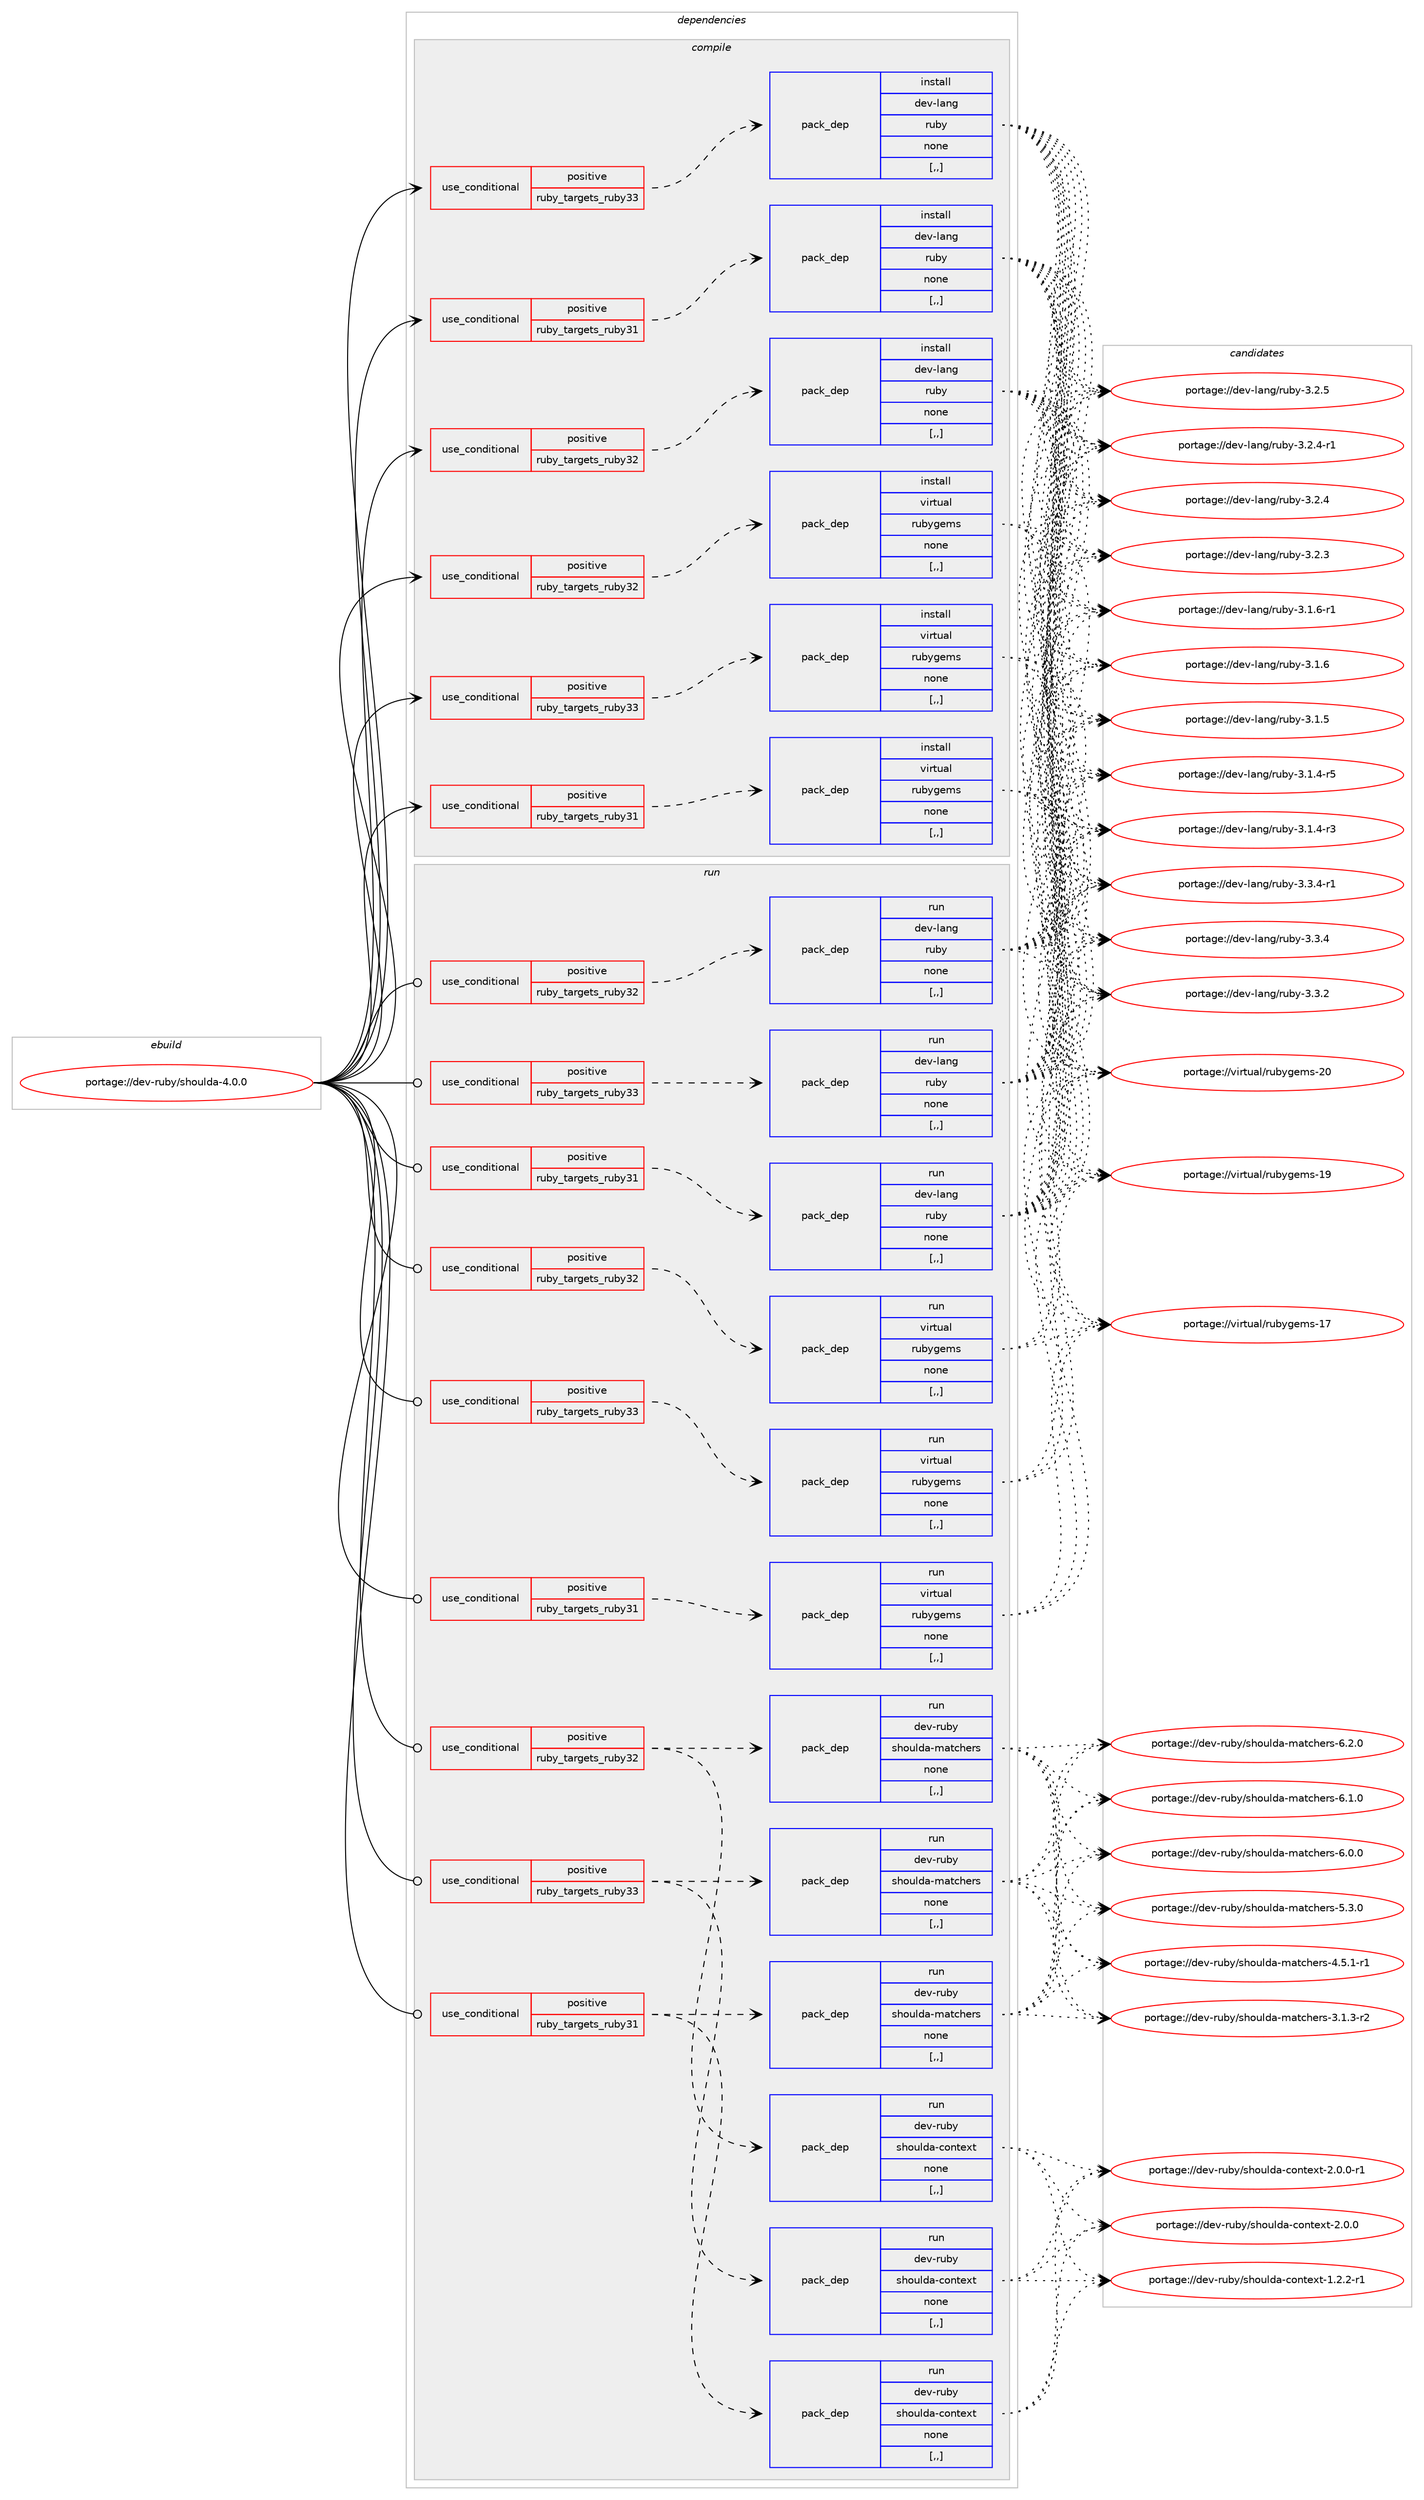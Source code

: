 digraph prolog {

# *************
# Graph options
# *************

newrank=true;
concentrate=true;
compound=true;
graph [rankdir=LR,fontname=Helvetica,fontsize=10,ranksep=1.5];#, ranksep=2.5, nodesep=0.2];
edge  [arrowhead=vee];
node  [fontname=Helvetica,fontsize=10];

# **********
# The ebuild
# **********

subgraph cluster_leftcol {
color=gray;
label=<<i>ebuild</i>>;
id [label="portage://dev-ruby/shoulda-4.0.0", color=red, width=4, href="../dev-ruby/shoulda-4.0.0.svg"];
}

# ****************
# The dependencies
# ****************

subgraph cluster_midcol {
color=gray;
label=<<i>dependencies</i>>;
subgraph cluster_compile {
fillcolor="#eeeeee";
style=filled;
label=<<i>compile</i>>;
subgraph cond56448 {
dependency202969 [label=<<TABLE BORDER="0" CELLBORDER="1" CELLSPACING="0" CELLPADDING="4"><TR><TD ROWSPAN="3" CELLPADDING="10">use_conditional</TD></TR><TR><TD>positive</TD></TR><TR><TD>ruby_targets_ruby31</TD></TR></TABLE>>, shape=none, color=red];
subgraph pack145136 {
dependency202970 [label=<<TABLE BORDER="0" CELLBORDER="1" CELLSPACING="0" CELLPADDING="4" WIDTH="220"><TR><TD ROWSPAN="6" CELLPADDING="30">pack_dep</TD></TR><TR><TD WIDTH="110">install</TD></TR><TR><TD>dev-lang</TD></TR><TR><TD>ruby</TD></TR><TR><TD>none</TD></TR><TR><TD>[,,]</TD></TR></TABLE>>, shape=none, color=blue];
}
dependency202969:e -> dependency202970:w [weight=20,style="dashed",arrowhead="vee"];
}
id:e -> dependency202969:w [weight=20,style="solid",arrowhead="vee"];
subgraph cond56449 {
dependency202971 [label=<<TABLE BORDER="0" CELLBORDER="1" CELLSPACING="0" CELLPADDING="4"><TR><TD ROWSPAN="3" CELLPADDING="10">use_conditional</TD></TR><TR><TD>positive</TD></TR><TR><TD>ruby_targets_ruby31</TD></TR></TABLE>>, shape=none, color=red];
subgraph pack145137 {
dependency202972 [label=<<TABLE BORDER="0" CELLBORDER="1" CELLSPACING="0" CELLPADDING="4" WIDTH="220"><TR><TD ROWSPAN="6" CELLPADDING="30">pack_dep</TD></TR><TR><TD WIDTH="110">install</TD></TR><TR><TD>virtual</TD></TR><TR><TD>rubygems</TD></TR><TR><TD>none</TD></TR><TR><TD>[,,]</TD></TR></TABLE>>, shape=none, color=blue];
}
dependency202971:e -> dependency202972:w [weight=20,style="dashed",arrowhead="vee"];
}
id:e -> dependency202971:w [weight=20,style="solid",arrowhead="vee"];
subgraph cond56450 {
dependency202973 [label=<<TABLE BORDER="0" CELLBORDER="1" CELLSPACING="0" CELLPADDING="4"><TR><TD ROWSPAN="3" CELLPADDING="10">use_conditional</TD></TR><TR><TD>positive</TD></TR><TR><TD>ruby_targets_ruby32</TD></TR></TABLE>>, shape=none, color=red];
subgraph pack145138 {
dependency202974 [label=<<TABLE BORDER="0" CELLBORDER="1" CELLSPACING="0" CELLPADDING="4" WIDTH="220"><TR><TD ROWSPAN="6" CELLPADDING="30">pack_dep</TD></TR><TR><TD WIDTH="110">install</TD></TR><TR><TD>dev-lang</TD></TR><TR><TD>ruby</TD></TR><TR><TD>none</TD></TR><TR><TD>[,,]</TD></TR></TABLE>>, shape=none, color=blue];
}
dependency202973:e -> dependency202974:w [weight=20,style="dashed",arrowhead="vee"];
}
id:e -> dependency202973:w [weight=20,style="solid",arrowhead="vee"];
subgraph cond56451 {
dependency202975 [label=<<TABLE BORDER="0" CELLBORDER="1" CELLSPACING="0" CELLPADDING="4"><TR><TD ROWSPAN="3" CELLPADDING="10">use_conditional</TD></TR><TR><TD>positive</TD></TR><TR><TD>ruby_targets_ruby32</TD></TR></TABLE>>, shape=none, color=red];
subgraph pack145139 {
dependency202976 [label=<<TABLE BORDER="0" CELLBORDER="1" CELLSPACING="0" CELLPADDING="4" WIDTH="220"><TR><TD ROWSPAN="6" CELLPADDING="30">pack_dep</TD></TR><TR><TD WIDTH="110">install</TD></TR><TR><TD>virtual</TD></TR><TR><TD>rubygems</TD></TR><TR><TD>none</TD></TR><TR><TD>[,,]</TD></TR></TABLE>>, shape=none, color=blue];
}
dependency202975:e -> dependency202976:w [weight=20,style="dashed",arrowhead="vee"];
}
id:e -> dependency202975:w [weight=20,style="solid",arrowhead="vee"];
subgraph cond56452 {
dependency202977 [label=<<TABLE BORDER="0" CELLBORDER="1" CELLSPACING="0" CELLPADDING="4"><TR><TD ROWSPAN="3" CELLPADDING="10">use_conditional</TD></TR><TR><TD>positive</TD></TR><TR><TD>ruby_targets_ruby33</TD></TR></TABLE>>, shape=none, color=red];
subgraph pack145140 {
dependency202978 [label=<<TABLE BORDER="0" CELLBORDER="1" CELLSPACING="0" CELLPADDING="4" WIDTH="220"><TR><TD ROWSPAN="6" CELLPADDING="30">pack_dep</TD></TR><TR><TD WIDTH="110">install</TD></TR><TR><TD>dev-lang</TD></TR><TR><TD>ruby</TD></TR><TR><TD>none</TD></TR><TR><TD>[,,]</TD></TR></TABLE>>, shape=none, color=blue];
}
dependency202977:e -> dependency202978:w [weight=20,style="dashed",arrowhead="vee"];
}
id:e -> dependency202977:w [weight=20,style="solid",arrowhead="vee"];
subgraph cond56453 {
dependency202979 [label=<<TABLE BORDER="0" CELLBORDER="1" CELLSPACING="0" CELLPADDING="4"><TR><TD ROWSPAN="3" CELLPADDING="10">use_conditional</TD></TR><TR><TD>positive</TD></TR><TR><TD>ruby_targets_ruby33</TD></TR></TABLE>>, shape=none, color=red];
subgraph pack145141 {
dependency202980 [label=<<TABLE BORDER="0" CELLBORDER="1" CELLSPACING="0" CELLPADDING="4" WIDTH="220"><TR><TD ROWSPAN="6" CELLPADDING="30">pack_dep</TD></TR><TR><TD WIDTH="110">install</TD></TR><TR><TD>virtual</TD></TR><TR><TD>rubygems</TD></TR><TR><TD>none</TD></TR><TR><TD>[,,]</TD></TR></TABLE>>, shape=none, color=blue];
}
dependency202979:e -> dependency202980:w [weight=20,style="dashed",arrowhead="vee"];
}
id:e -> dependency202979:w [weight=20,style="solid",arrowhead="vee"];
}
subgraph cluster_compileandrun {
fillcolor="#eeeeee";
style=filled;
label=<<i>compile and run</i>>;
}
subgraph cluster_run {
fillcolor="#eeeeee";
style=filled;
label=<<i>run</i>>;
subgraph cond56454 {
dependency202981 [label=<<TABLE BORDER="0" CELLBORDER="1" CELLSPACING="0" CELLPADDING="4"><TR><TD ROWSPAN="3" CELLPADDING="10">use_conditional</TD></TR><TR><TD>positive</TD></TR><TR><TD>ruby_targets_ruby31</TD></TR></TABLE>>, shape=none, color=red];
subgraph pack145142 {
dependency202982 [label=<<TABLE BORDER="0" CELLBORDER="1" CELLSPACING="0" CELLPADDING="4" WIDTH="220"><TR><TD ROWSPAN="6" CELLPADDING="30">pack_dep</TD></TR><TR><TD WIDTH="110">run</TD></TR><TR><TD>dev-lang</TD></TR><TR><TD>ruby</TD></TR><TR><TD>none</TD></TR><TR><TD>[,,]</TD></TR></TABLE>>, shape=none, color=blue];
}
dependency202981:e -> dependency202982:w [weight=20,style="dashed",arrowhead="vee"];
}
id:e -> dependency202981:w [weight=20,style="solid",arrowhead="odot"];
subgraph cond56455 {
dependency202983 [label=<<TABLE BORDER="0" CELLBORDER="1" CELLSPACING="0" CELLPADDING="4"><TR><TD ROWSPAN="3" CELLPADDING="10">use_conditional</TD></TR><TR><TD>positive</TD></TR><TR><TD>ruby_targets_ruby31</TD></TR></TABLE>>, shape=none, color=red];
subgraph pack145143 {
dependency202984 [label=<<TABLE BORDER="0" CELLBORDER="1" CELLSPACING="0" CELLPADDING="4" WIDTH="220"><TR><TD ROWSPAN="6" CELLPADDING="30">pack_dep</TD></TR><TR><TD WIDTH="110">run</TD></TR><TR><TD>dev-ruby</TD></TR><TR><TD>shoulda-context</TD></TR><TR><TD>none</TD></TR><TR><TD>[,,]</TD></TR></TABLE>>, shape=none, color=blue];
}
dependency202983:e -> dependency202984:w [weight=20,style="dashed",arrowhead="vee"];
subgraph pack145144 {
dependency202985 [label=<<TABLE BORDER="0" CELLBORDER="1" CELLSPACING="0" CELLPADDING="4" WIDTH="220"><TR><TD ROWSPAN="6" CELLPADDING="30">pack_dep</TD></TR><TR><TD WIDTH="110">run</TD></TR><TR><TD>dev-ruby</TD></TR><TR><TD>shoulda-matchers</TD></TR><TR><TD>none</TD></TR><TR><TD>[,,]</TD></TR></TABLE>>, shape=none, color=blue];
}
dependency202983:e -> dependency202985:w [weight=20,style="dashed",arrowhead="vee"];
}
id:e -> dependency202983:w [weight=20,style="solid",arrowhead="odot"];
subgraph cond56456 {
dependency202986 [label=<<TABLE BORDER="0" CELLBORDER="1" CELLSPACING="0" CELLPADDING="4"><TR><TD ROWSPAN="3" CELLPADDING="10">use_conditional</TD></TR><TR><TD>positive</TD></TR><TR><TD>ruby_targets_ruby31</TD></TR></TABLE>>, shape=none, color=red];
subgraph pack145145 {
dependency202987 [label=<<TABLE BORDER="0" CELLBORDER="1" CELLSPACING="0" CELLPADDING="4" WIDTH="220"><TR><TD ROWSPAN="6" CELLPADDING="30">pack_dep</TD></TR><TR><TD WIDTH="110">run</TD></TR><TR><TD>virtual</TD></TR><TR><TD>rubygems</TD></TR><TR><TD>none</TD></TR><TR><TD>[,,]</TD></TR></TABLE>>, shape=none, color=blue];
}
dependency202986:e -> dependency202987:w [weight=20,style="dashed",arrowhead="vee"];
}
id:e -> dependency202986:w [weight=20,style="solid",arrowhead="odot"];
subgraph cond56457 {
dependency202988 [label=<<TABLE BORDER="0" CELLBORDER="1" CELLSPACING="0" CELLPADDING="4"><TR><TD ROWSPAN="3" CELLPADDING="10">use_conditional</TD></TR><TR><TD>positive</TD></TR><TR><TD>ruby_targets_ruby32</TD></TR></TABLE>>, shape=none, color=red];
subgraph pack145146 {
dependency202989 [label=<<TABLE BORDER="0" CELLBORDER="1" CELLSPACING="0" CELLPADDING="4" WIDTH="220"><TR><TD ROWSPAN="6" CELLPADDING="30">pack_dep</TD></TR><TR><TD WIDTH="110">run</TD></TR><TR><TD>dev-lang</TD></TR><TR><TD>ruby</TD></TR><TR><TD>none</TD></TR><TR><TD>[,,]</TD></TR></TABLE>>, shape=none, color=blue];
}
dependency202988:e -> dependency202989:w [weight=20,style="dashed",arrowhead="vee"];
}
id:e -> dependency202988:w [weight=20,style="solid",arrowhead="odot"];
subgraph cond56458 {
dependency202990 [label=<<TABLE BORDER="0" CELLBORDER="1" CELLSPACING="0" CELLPADDING="4"><TR><TD ROWSPAN="3" CELLPADDING="10">use_conditional</TD></TR><TR><TD>positive</TD></TR><TR><TD>ruby_targets_ruby32</TD></TR></TABLE>>, shape=none, color=red];
subgraph pack145147 {
dependency202991 [label=<<TABLE BORDER="0" CELLBORDER="1" CELLSPACING="0" CELLPADDING="4" WIDTH="220"><TR><TD ROWSPAN="6" CELLPADDING="30">pack_dep</TD></TR><TR><TD WIDTH="110">run</TD></TR><TR><TD>dev-ruby</TD></TR><TR><TD>shoulda-context</TD></TR><TR><TD>none</TD></TR><TR><TD>[,,]</TD></TR></TABLE>>, shape=none, color=blue];
}
dependency202990:e -> dependency202991:w [weight=20,style="dashed",arrowhead="vee"];
subgraph pack145148 {
dependency202992 [label=<<TABLE BORDER="0" CELLBORDER="1" CELLSPACING="0" CELLPADDING="4" WIDTH="220"><TR><TD ROWSPAN="6" CELLPADDING="30">pack_dep</TD></TR><TR><TD WIDTH="110">run</TD></TR><TR><TD>dev-ruby</TD></TR><TR><TD>shoulda-matchers</TD></TR><TR><TD>none</TD></TR><TR><TD>[,,]</TD></TR></TABLE>>, shape=none, color=blue];
}
dependency202990:e -> dependency202992:w [weight=20,style="dashed",arrowhead="vee"];
}
id:e -> dependency202990:w [weight=20,style="solid",arrowhead="odot"];
subgraph cond56459 {
dependency202993 [label=<<TABLE BORDER="0" CELLBORDER="1" CELLSPACING="0" CELLPADDING="4"><TR><TD ROWSPAN="3" CELLPADDING="10">use_conditional</TD></TR><TR><TD>positive</TD></TR><TR><TD>ruby_targets_ruby32</TD></TR></TABLE>>, shape=none, color=red];
subgraph pack145149 {
dependency202994 [label=<<TABLE BORDER="0" CELLBORDER="1" CELLSPACING="0" CELLPADDING="4" WIDTH="220"><TR><TD ROWSPAN="6" CELLPADDING="30">pack_dep</TD></TR><TR><TD WIDTH="110">run</TD></TR><TR><TD>virtual</TD></TR><TR><TD>rubygems</TD></TR><TR><TD>none</TD></TR><TR><TD>[,,]</TD></TR></TABLE>>, shape=none, color=blue];
}
dependency202993:e -> dependency202994:w [weight=20,style="dashed",arrowhead="vee"];
}
id:e -> dependency202993:w [weight=20,style="solid",arrowhead="odot"];
subgraph cond56460 {
dependency202995 [label=<<TABLE BORDER="0" CELLBORDER="1" CELLSPACING="0" CELLPADDING="4"><TR><TD ROWSPAN="3" CELLPADDING="10">use_conditional</TD></TR><TR><TD>positive</TD></TR><TR><TD>ruby_targets_ruby33</TD></TR></TABLE>>, shape=none, color=red];
subgraph pack145150 {
dependency202996 [label=<<TABLE BORDER="0" CELLBORDER="1" CELLSPACING="0" CELLPADDING="4" WIDTH="220"><TR><TD ROWSPAN="6" CELLPADDING="30">pack_dep</TD></TR><TR><TD WIDTH="110">run</TD></TR><TR><TD>dev-lang</TD></TR><TR><TD>ruby</TD></TR><TR><TD>none</TD></TR><TR><TD>[,,]</TD></TR></TABLE>>, shape=none, color=blue];
}
dependency202995:e -> dependency202996:w [weight=20,style="dashed",arrowhead="vee"];
}
id:e -> dependency202995:w [weight=20,style="solid",arrowhead="odot"];
subgraph cond56461 {
dependency202997 [label=<<TABLE BORDER="0" CELLBORDER="1" CELLSPACING="0" CELLPADDING="4"><TR><TD ROWSPAN="3" CELLPADDING="10">use_conditional</TD></TR><TR><TD>positive</TD></TR><TR><TD>ruby_targets_ruby33</TD></TR></TABLE>>, shape=none, color=red];
subgraph pack145151 {
dependency202998 [label=<<TABLE BORDER="0" CELLBORDER="1" CELLSPACING="0" CELLPADDING="4" WIDTH="220"><TR><TD ROWSPAN="6" CELLPADDING="30">pack_dep</TD></TR><TR><TD WIDTH="110">run</TD></TR><TR><TD>dev-ruby</TD></TR><TR><TD>shoulda-context</TD></TR><TR><TD>none</TD></TR><TR><TD>[,,]</TD></TR></TABLE>>, shape=none, color=blue];
}
dependency202997:e -> dependency202998:w [weight=20,style="dashed",arrowhead="vee"];
subgraph pack145152 {
dependency202999 [label=<<TABLE BORDER="0" CELLBORDER="1" CELLSPACING="0" CELLPADDING="4" WIDTH="220"><TR><TD ROWSPAN="6" CELLPADDING="30">pack_dep</TD></TR><TR><TD WIDTH="110">run</TD></TR><TR><TD>dev-ruby</TD></TR><TR><TD>shoulda-matchers</TD></TR><TR><TD>none</TD></TR><TR><TD>[,,]</TD></TR></TABLE>>, shape=none, color=blue];
}
dependency202997:e -> dependency202999:w [weight=20,style="dashed",arrowhead="vee"];
}
id:e -> dependency202997:w [weight=20,style="solid",arrowhead="odot"];
subgraph cond56462 {
dependency203000 [label=<<TABLE BORDER="0" CELLBORDER="1" CELLSPACING="0" CELLPADDING="4"><TR><TD ROWSPAN="3" CELLPADDING="10">use_conditional</TD></TR><TR><TD>positive</TD></TR><TR><TD>ruby_targets_ruby33</TD></TR></TABLE>>, shape=none, color=red];
subgraph pack145153 {
dependency203001 [label=<<TABLE BORDER="0" CELLBORDER="1" CELLSPACING="0" CELLPADDING="4" WIDTH="220"><TR><TD ROWSPAN="6" CELLPADDING="30">pack_dep</TD></TR><TR><TD WIDTH="110">run</TD></TR><TR><TD>virtual</TD></TR><TR><TD>rubygems</TD></TR><TR><TD>none</TD></TR><TR><TD>[,,]</TD></TR></TABLE>>, shape=none, color=blue];
}
dependency203000:e -> dependency203001:w [weight=20,style="dashed",arrowhead="vee"];
}
id:e -> dependency203000:w [weight=20,style="solid",arrowhead="odot"];
}
}

# **************
# The candidates
# **************

subgraph cluster_choices {
rank=same;
color=gray;
label=<<i>candidates</i>>;

subgraph choice145136 {
color=black;
nodesep=1;
choice100101118451089711010347114117981214551465146524511449 [label="portage://dev-lang/ruby-3.3.4-r1", color=red, width=4,href="../dev-lang/ruby-3.3.4-r1.svg"];
choice10010111845108971101034711411798121455146514652 [label="portage://dev-lang/ruby-3.3.4", color=red, width=4,href="../dev-lang/ruby-3.3.4.svg"];
choice10010111845108971101034711411798121455146514650 [label="portage://dev-lang/ruby-3.3.2", color=red, width=4,href="../dev-lang/ruby-3.3.2.svg"];
choice10010111845108971101034711411798121455146504653 [label="portage://dev-lang/ruby-3.2.5", color=red, width=4,href="../dev-lang/ruby-3.2.5.svg"];
choice100101118451089711010347114117981214551465046524511449 [label="portage://dev-lang/ruby-3.2.4-r1", color=red, width=4,href="../dev-lang/ruby-3.2.4-r1.svg"];
choice10010111845108971101034711411798121455146504652 [label="portage://dev-lang/ruby-3.2.4", color=red, width=4,href="../dev-lang/ruby-3.2.4.svg"];
choice10010111845108971101034711411798121455146504651 [label="portage://dev-lang/ruby-3.2.3", color=red, width=4,href="../dev-lang/ruby-3.2.3.svg"];
choice100101118451089711010347114117981214551464946544511449 [label="portage://dev-lang/ruby-3.1.6-r1", color=red, width=4,href="../dev-lang/ruby-3.1.6-r1.svg"];
choice10010111845108971101034711411798121455146494654 [label="portage://dev-lang/ruby-3.1.6", color=red, width=4,href="../dev-lang/ruby-3.1.6.svg"];
choice10010111845108971101034711411798121455146494653 [label="portage://dev-lang/ruby-3.1.5", color=red, width=4,href="../dev-lang/ruby-3.1.5.svg"];
choice100101118451089711010347114117981214551464946524511453 [label="portage://dev-lang/ruby-3.1.4-r5", color=red, width=4,href="../dev-lang/ruby-3.1.4-r5.svg"];
choice100101118451089711010347114117981214551464946524511451 [label="portage://dev-lang/ruby-3.1.4-r3", color=red, width=4,href="../dev-lang/ruby-3.1.4-r3.svg"];
dependency202970:e -> choice100101118451089711010347114117981214551465146524511449:w [style=dotted,weight="100"];
dependency202970:e -> choice10010111845108971101034711411798121455146514652:w [style=dotted,weight="100"];
dependency202970:e -> choice10010111845108971101034711411798121455146514650:w [style=dotted,weight="100"];
dependency202970:e -> choice10010111845108971101034711411798121455146504653:w [style=dotted,weight="100"];
dependency202970:e -> choice100101118451089711010347114117981214551465046524511449:w [style=dotted,weight="100"];
dependency202970:e -> choice10010111845108971101034711411798121455146504652:w [style=dotted,weight="100"];
dependency202970:e -> choice10010111845108971101034711411798121455146504651:w [style=dotted,weight="100"];
dependency202970:e -> choice100101118451089711010347114117981214551464946544511449:w [style=dotted,weight="100"];
dependency202970:e -> choice10010111845108971101034711411798121455146494654:w [style=dotted,weight="100"];
dependency202970:e -> choice10010111845108971101034711411798121455146494653:w [style=dotted,weight="100"];
dependency202970:e -> choice100101118451089711010347114117981214551464946524511453:w [style=dotted,weight="100"];
dependency202970:e -> choice100101118451089711010347114117981214551464946524511451:w [style=dotted,weight="100"];
}
subgraph choice145137 {
color=black;
nodesep=1;
choice118105114116117971084711411798121103101109115455048 [label="portage://virtual/rubygems-20", color=red, width=4,href="../virtual/rubygems-20.svg"];
choice118105114116117971084711411798121103101109115454957 [label="portage://virtual/rubygems-19", color=red, width=4,href="../virtual/rubygems-19.svg"];
choice118105114116117971084711411798121103101109115454955 [label="portage://virtual/rubygems-17", color=red, width=4,href="../virtual/rubygems-17.svg"];
dependency202972:e -> choice118105114116117971084711411798121103101109115455048:w [style=dotted,weight="100"];
dependency202972:e -> choice118105114116117971084711411798121103101109115454957:w [style=dotted,weight="100"];
dependency202972:e -> choice118105114116117971084711411798121103101109115454955:w [style=dotted,weight="100"];
}
subgraph choice145138 {
color=black;
nodesep=1;
choice100101118451089711010347114117981214551465146524511449 [label="portage://dev-lang/ruby-3.3.4-r1", color=red, width=4,href="../dev-lang/ruby-3.3.4-r1.svg"];
choice10010111845108971101034711411798121455146514652 [label="portage://dev-lang/ruby-3.3.4", color=red, width=4,href="../dev-lang/ruby-3.3.4.svg"];
choice10010111845108971101034711411798121455146514650 [label="portage://dev-lang/ruby-3.3.2", color=red, width=4,href="../dev-lang/ruby-3.3.2.svg"];
choice10010111845108971101034711411798121455146504653 [label="portage://dev-lang/ruby-3.2.5", color=red, width=4,href="../dev-lang/ruby-3.2.5.svg"];
choice100101118451089711010347114117981214551465046524511449 [label="portage://dev-lang/ruby-3.2.4-r1", color=red, width=4,href="../dev-lang/ruby-3.2.4-r1.svg"];
choice10010111845108971101034711411798121455146504652 [label="portage://dev-lang/ruby-3.2.4", color=red, width=4,href="../dev-lang/ruby-3.2.4.svg"];
choice10010111845108971101034711411798121455146504651 [label="portage://dev-lang/ruby-3.2.3", color=red, width=4,href="../dev-lang/ruby-3.2.3.svg"];
choice100101118451089711010347114117981214551464946544511449 [label="portage://dev-lang/ruby-3.1.6-r1", color=red, width=4,href="../dev-lang/ruby-3.1.6-r1.svg"];
choice10010111845108971101034711411798121455146494654 [label="portage://dev-lang/ruby-3.1.6", color=red, width=4,href="../dev-lang/ruby-3.1.6.svg"];
choice10010111845108971101034711411798121455146494653 [label="portage://dev-lang/ruby-3.1.5", color=red, width=4,href="../dev-lang/ruby-3.1.5.svg"];
choice100101118451089711010347114117981214551464946524511453 [label="portage://dev-lang/ruby-3.1.4-r5", color=red, width=4,href="../dev-lang/ruby-3.1.4-r5.svg"];
choice100101118451089711010347114117981214551464946524511451 [label="portage://dev-lang/ruby-3.1.4-r3", color=red, width=4,href="../dev-lang/ruby-3.1.4-r3.svg"];
dependency202974:e -> choice100101118451089711010347114117981214551465146524511449:w [style=dotted,weight="100"];
dependency202974:e -> choice10010111845108971101034711411798121455146514652:w [style=dotted,weight="100"];
dependency202974:e -> choice10010111845108971101034711411798121455146514650:w [style=dotted,weight="100"];
dependency202974:e -> choice10010111845108971101034711411798121455146504653:w [style=dotted,weight="100"];
dependency202974:e -> choice100101118451089711010347114117981214551465046524511449:w [style=dotted,weight="100"];
dependency202974:e -> choice10010111845108971101034711411798121455146504652:w [style=dotted,weight="100"];
dependency202974:e -> choice10010111845108971101034711411798121455146504651:w [style=dotted,weight="100"];
dependency202974:e -> choice100101118451089711010347114117981214551464946544511449:w [style=dotted,weight="100"];
dependency202974:e -> choice10010111845108971101034711411798121455146494654:w [style=dotted,weight="100"];
dependency202974:e -> choice10010111845108971101034711411798121455146494653:w [style=dotted,weight="100"];
dependency202974:e -> choice100101118451089711010347114117981214551464946524511453:w [style=dotted,weight="100"];
dependency202974:e -> choice100101118451089711010347114117981214551464946524511451:w [style=dotted,weight="100"];
}
subgraph choice145139 {
color=black;
nodesep=1;
choice118105114116117971084711411798121103101109115455048 [label="portage://virtual/rubygems-20", color=red, width=4,href="../virtual/rubygems-20.svg"];
choice118105114116117971084711411798121103101109115454957 [label="portage://virtual/rubygems-19", color=red, width=4,href="../virtual/rubygems-19.svg"];
choice118105114116117971084711411798121103101109115454955 [label="portage://virtual/rubygems-17", color=red, width=4,href="../virtual/rubygems-17.svg"];
dependency202976:e -> choice118105114116117971084711411798121103101109115455048:w [style=dotted,weight="100"];
dependency202976:e -> choice118105114116117971084711411798121103101109115454957:w [style=dotted,weight="100"];
dependency202976:e -> choice118105114116117971084711411798121103101109115454955:w [style=dotted,weight="100"];
}
subgraph choice145140 {
color=black;
nodesep=1;
choice100101118451089711010347114117981214551465146524511449 [label="portage://dev-lang/ruby-3.3.4-r1", color=red, width=4,href="../dev-lang/ruby-3.3.4-r1.svg"];
choice10010111845108971101034711411798121455146514652 [label="portage://dev-lang/ruby-3.3.4", color=red, width=4,href="../dev-lang/ruby-3.3.4.svg"];
choice10010111845108971101034711411798121455146514650 [label="portage://dev-lang/ruby-3.3.2", color=red, width=4,href="../dev-lang/ruby-3.3.2.svg"];
choice10010111845108971101034711411798121455146504653 [label="portage://dev-lang/ruby-3.2.5", color=red, width=4,href="../dev-lang/ruby-3.2.5.svg"];
choice100101118451089711010347114117981214551465046524511449 [label="portage://dev-lang/ruby-3.2.4-r1", color=red, width=4,href="../dev-lang/ruby-3.2.4-r1.svg"];
choice10010111845108971101034711411798121455146504652 [label="portage://dev-lang/ruby-3.2.4", color=red, width=4,href="../dev-lang/ruby-3.2.4.svg"];
choice10010111845108971101034711411798121455146504651 [label="portage://dev-lang/ruby-3.2.3", color=red, width=4,href="../dev-lang/ruby-3.2.3.svg"];
choice100101118451089711010347114117981214551464946544511449 [label="portage://dev-lang/ruby-3.1.6-r1", color=red, width=4,href="../dev-lang/ruby-3.1.6-r1.svg"];
choice10010111845108971101034711411798121455146494654 [label="portage://dev-lang/ruby-3.1.6", color=red, width=4,href="../dev-lang/ruby-3.1.6.svg"];
choice10010111845108971101034711411798121455146494653 [label="portage://dev-lang/ruby-3.1.5", color=red, width=4,href="../dev-lang/ruby-3.1.5.svg"];
choice100101118451089711010347114117981214551464946524511453 [label="portage://dev-lang/ruby-3.1.4-r5", color=red, width=4,href="../dev-lang/ruby-3.1.4-r5.svg"];
choice100101118451089711010347114117981214551464946524511451 [label="portage://dev-lang/ruby-3.1.4-r3", color=red, width=4,href="../dev-lang/ruby-3.1.4-r3.svg"];
dependency202978:e -> choice100101118451089711010347114117981214551465146524511449:w [style=dotted,weight="100"];
dependency202978:e -> choice10010111845108971101034711411798121455146514652:w [style=dotted,weight="100"];
dependency202978:e -> choice10010111845108971101034711411798121455146514650:w [style=dotted,weight="100"];
dependency202978:e -> choice10010111845108971101034711411798121455146504653:w [style=dotted,weight="100"];
dependency202978:e -> choice100101118451089711010347114117981214551465046524511449:w [style=dotted,weight="100"];
dependency202978:e -> choice10010111845108971101034711411798121455146504652:w [style=dotted,weight="100"];
dependency202978:e -> choice10010111845108971101034711411798121455146504651:w [style=dotted,weight="100"];
dependency202978:e -> choice100101118451089711010347114117981214551464946544511449:w [style=dotted,weight="100"];
dependency202978:e -> choice10010111845108971101034711411798121455146494654:w [style=dotted,weight="100"];
dependency202978:e -> choice10010111845108971101034711411798121455146494653:w [style=dotted,weight="100"];
dependency202978:e -> choice100101118451089711010347114117981214551464946524511453:w [style=dotted,weight="100"];
dependency202978:e -> choice100101118451089711010347114117981214551464946524511451:w [style=dotted,weight="100"];
}
subgraph choice145141 {
color=black;
nodesep=1;
choice118105114116117971084711411798121103101109115455048 [label="portage://virtual/rubygems-20", color=red, width=4,href="../virtual/rubygems-20.svg"];
choice118105114116117971084711411798121103101109115454957 [label="portage://virtual/rubygems-19", color=red, width=4,href="../virtual/rubygems-19.svg"];
choice118105114116117971084711411798121103101109115454955 [label="portage://virtual/rubygems-17", color=red, width=4,href="../virtual/rubygems-17.svg"];
dependency202980:e -> choice118105114116117971084711411798121103101109115455048:w [style=dotted,weight="100"];
dependency202980:e -> choice118105114116117971084711411798121103101109115454957:w [style=dotted,weight="100"];
dependency202980:e -> choice118105114116117971084711411798121103101109115454955:w [style=dotted,weight="100"];
}
subgraph choice145142 {
color=black;
nodesep=1;
choice100101118451089711010347114117981214551465146524511449 [label="portage://dev-lang/ruby-3.3.4-r1", color=red, width=4,href="../dev-lang/ruby-3.3.4-r1.svg"];
choice10010111845108971101034711411798121455146514652 [label="portage://dev-lang/ruby-3.3.4", color=red, width=4,href="../dev-lang/ruby-3.3.4.svg"];
choice10010111845108971101034711411798121455146514650 [label="portage://dev-lang/ruby-3.3.2", color=red, width=4,href="../dev-lang/ruby-3.3.2.svg"];
choice10010111845108971101034711411798121455146504653 [label="portage://dev-lang/ruby-3.2.5", color=red, width=4,href="../dev-lang/ruby-3.2.5.svg"];
choice100101118451089711010347114117981214551465046524511449 [label="portage://dev-lang/ruby-3.2.4-r1", color=red, width=4,href="../dev-lang/ruby-3.2.4-r1.svg"];
choice10010111845108971101034711411798121455146504652 [label="portage://dev-lang/ruby-3.2.4", color=red, width=4,href="../dev-lang/ruby-3.2.4.svg"];
choice10010111845108971101034711411798121455146504651 [label="portage://dev-lang/ruby-3.2.3", color=red, width=4,href="../dev-lang/ruby-3.2.3.svg"];
choice100101118451089711010347114117981214551464946544511449 [label="portage://dev-lang/ruby-3.1.6-r1", color=red, width=4,href="../dev-lang/ruby-3.1.6-r1.svg"];
choice10010111845108971101034711411798121455146494654 [label="portage://dev-lang/ruby-3.1.6", color=red, width=4,href="../dev-lang/ruby-3.1.6.svg"];
choice10010111845108971101034711411798121455146494653 [label="portage://dev-lang/ruby-3.1.5", color=red, width=4,href="../dev-lang/ruby-3.1.5.svg"];
choice100101118451089711010347114117981214551464946524511453 [label="portage://dev-lang/ruby-3.1.4-r5", color=red, width=4,href="../dev-lang/ruby-3.1.4-r5.svg"];
choice100101118451089711010347114117981214551464946524511451 [label="portage://dev-lang/ruby-3.1.4-r3", color=red, width=4,href="../dev-lang/ruby-3.1.4-r3.svg"];
dependency202982:e -> choice100101118451089711010347114117981214551465146524511449:w [style=dotted,weight="100"];
dependency202982:e -> choice10010111845108971101034711411798121455146514652:w [style=dotted,weight="100"];
dependency202982:e -> choice10010111845108971101034711411798121455146514650:w [style=dotted,weight="100"];
dependency202982:e -> choice10010111845108971101034711411798121455146504653:w [style=dotted,weight="100"];
dependency202982:e -> choice100101118451089711010347114117981214551465046524511449:w [style=dotted,weight="100"];
dependency202982:e -> choice10010111845108971101034711411798121455146504652:w [style=dotted,weight="100"];
dependency202982:e -> choice10010111845108971101034711411798121455146504651:w [style=dotted,weight="100"];
dependency202982:e -> choice100101118451089711010347114117981214551464946544511449:w [style=dotted,weight="100"];
dependency202982:e -> choice10010111845108971101034711411798121455146494654:w [style=dotted,weight="100"];
dependency202982:e -> choice10010111845108971101034711411798121455146494653:w [style=dotted,weight="100"];
dependency202982:e -> choice100101118451089711010347114117981214551464946524511453:w [style=dotted,weight="100"];
dependency202982:e -> choice100101118451089711010347114117981214551464946524511451:w [style=dotted,weight="100"];
}
subgraph choice145143 {
color=black;
nodesep=1;
choice1001011184511411798121471151041111171081009745991111101161011201164550464846484511449 [label="portage://dev-ruby/shoulda-context-2.0.0-r1", color=red, width=4,href="../dev-ruby/shoulda-context-2.0.0-r1.svg"];
choice100101118451141179812147115104111117108100974599111110116101120116455046484648 [label="portage://dev-ruby/shoulda-context-2.0.0", color=red, width=4,href="../dev-ruby/shoulda-context-2.0.0.svg"];
choice1001011184511411798121471151041111171081009745991111101161011201164549465046504511449 [label="portage://dev-ruby/shoulda-context-1.2.2-r1", color=red, width=4,href="../dev-ruby/shoulda-context-1.2.2-r1.svg"];
dependency202984:e -> choice1001011184511411798121471151041111171081009745991111101161011201164550464846484511449:w [style=dotted,weight="100"];
dependency202984:e -> choice100101118451141179812147115104111117108100974599111110116101120116455046484648:w [style=dotted,weight="100"];
dependency202984:e -> choice1001011184511411798121471151041111171081009745991111101161011201164549465046504511449:w [style=dotted,weight="100"];
}
subgraph choice145144 {
color=black;
nodesep=1;
choice10010111845114117981214711510411111710810097451099711699104101114115455446504648 [label="portage://dev-ruby/shoulda-matchers-6.2.0", color=red, width=4,href="../dev-ruby/shoulda-matchers-6.2.0.svg"];
choice10010111845114117981214711510411111710810097451099711699104101114115455446494648 [label="portage://dev-ruby/shoulda-matchers-6.1.0", color=red, width=4,href="../dev-ruby/shoulda-matchers-6.1.0.svg"];
choice10010111845114117981214711510411111710810097451099711699104101114115455446484648 [label="portage://dev-ruby/shoulda-matchers-6.0.0", color=red, width=4,href="../dev-ruby/shoulda-matchers-6.0.0.svg"];
choice10010111845114117981214711510411111710810097451099711699104101114115455346514648 [label="portage://dev-ruby/shoulda-matchers-5.3.0", color=red, width=4,href="../dev-ruby/shoulda-matchers-5.3.0.svg"];
choice100101118451141179812147115104111117108100974510997116991041011141154552465346494511449 [label="portage://dev-ruby/shoulda-matchers-4.5.1-r1", color=red, width=4,href="../dev-ruby/shoulda-matchers-4.5.1-r1.svg"];
choice100101118451141179812147115104111117108100974510997116991041011141154551464946514511450 [label="portage://dev-ruby/shoulda-matchers-3.1.3-r2", color=red, width=4,href="../dev-ruby/shoulda-matchers-3.1.3-r2.svg"];
dependency202985:e -> choice10010111845114117981214711510411111710810097451099711699104101114115455446504648:w [style=dotted,weight="100"];
dependency202985:e -> choice10010111845114117981214711510411111710810097451099711699104101114115455446494648:w [style=dotted,weight="100"];
dependency202985:e -> choice10010111845114117981214711510411111710810097451099711699104101114115455446484648:w [style=dotted,weight="100"];
dependency202985:e -> choice10010111845114117981214711510411111710810097451099711699104101114115455346514648:w [style=dotted,weight="100"];
dependency202985:e -> choice100101118451141179812147115104111117108100974510997116991041011141154552465346494511449:w [style=dotted,weight="100"];
dependency202985:e -> choice100101118451141179812147115104111117108100974510997116991041011141154551464946514511450:w [style=dotted,weight="100"];
}
subgraph choice145145 {
color=black;
nodesep=1;
choice118105114116117971084711411798121103101109115455048 [label="portage://virtual/rubygems-20", color=red, width=4,href="../virtual/rubygems-20.svg"];
choice118105114116117971084711411798121103101109115454957 [label="portage://virtual/rubygems-19", color=red, width=4,href="../virtual/rubygems-19.svg"];
choice118105114116117971084711411798121103101109115454955 [label="portage://virtual/rubygems-17", color=red, width=4,href="../virtual/rubygems-17.svg"];
dependency202987:e -> choice118105114116117971084711411798121103101109115455048:w [style=dotted,weight="100"];
dependency202987:e -> choice118105114116117971084711411798121103101109115454957:w [style=dotted,weight="100"];
dependency202987:e -> choice118105114116117971084711411798121103101109115454955:w [style=dotted,weight="100"];
}
subgraph choice145146 {
color=black;
nodesep=1;
choice100101118451089711010347114117981214551465146524511449 [label="portage://dev-lang/ruby-3.3.4-r1", color=red, width=4,href="../dev-lang/ruby-3.3.4-r1.svg"];
choice10010111845108971101034711411798121455146514652 [label="portage://dev-lang/ruby-3.3.4", color=red, width=4,href="../dev-lang/ruby-3.3.4.svg"];
choice10010111845108971101034711411798121455146514650 [label="portage://dev-lang/ruby-3.3.2", color=red, width=4,href="../dev-lang/ruby-3.3.2.svg"];
choice10010111845108971101034711411798121455146504653 [label="portage://dev-lang/ruby-3.2.5", color=red, width=4,href="../dev-lang/ruby-3.2.5.svg"];
choice100101118451089711010347114117981214551465046524511449 [label="portage://dev-lang/ruby-3.2.4-r1", color=red, width=4,href="../dev-lang/ruby-3.2.4-r1.svg"];
choice10010111845108971101034711411798121455146504652 [label="portage://dev-lang/ruby-3.2.4", color=red, width=4,href="../dev-lang/ruby-3.2.4.svg"];
choice10010111845108971101034711411798121455146504651 [label="portage://dev-lang/ruby-3.2.3", color=red, width=4,href="../dev-lang/ruby-3.2.3.svg"];
choice100101118451089711010347114117981214551464946544511449 [label="portage://dev-lang/ruby-3.1.6-r1", color=red, width=4,href="../dev-lang/ruby-3.1.6-r1.svg"];
choice10010111845108971101034711411798121455146494654 [label="portage://dev-lang/ruby-3.1.6", color=red, width=4,href="../dev-lang/ruby-3.1.6.svg"];
choice10010111845108971101034711411798121455146494653 [label="portage://dev-lang/ruby-3.1.5", color=red, width=4,href="../dev-lang/ruby-3.1.5.svg"];
choice100101118451089711010347114117981214551464946524511453 [label="portage://dev-lang/ruby-3.1.4-r5", color=red, width=4,href="../dev-lang/ruby-3.1.4-r5.svg"];
choice100101118451089711010347114117981214551464946524511451 [label="portage://dev-lang/ruby-3.1.4-r3", color=red, width=4,href="../dev-lang/ruby-3.1.4-r3.svg"];
dependency202989:e -> choice100101118451089711010347114117981214551465146524511449:w [style=dotted,weight="100"];
dependency202989:e -> choice10010111845108971101034711411798121455146514652:w [style=dotted,weight="100"];
dependency202989:e -> choice10010111845108971101034711411798121455146514650:w [style=dotted,weight="100"];
dependency202989:e -> choice10010111845108971101034711411798121455146504653:w [style=dotted,weight="100"];
dependency202989:e -> choice100101118451089711010347114117981214551465046524511449:w [style=dotted,weight="100"];
dependency202989:e -> choice10010111845108971101034711411798121455146504652:w [style=dotted,weight="100"];
dependency202989:e -> choice10010111845108971101034711411798121455146504651:w [style=dotted,weight="100"];
dependency202989:e -> choice100101118451089711010347114117981214551464946544511449:w [style=dotted,weight="100"];
dependency202989:e -> choice10010111845108971101034711411798121455146494654:w [style=dotted,weight="100"];
dependency202989:e -> choice10010111845108971101034711411798121455146494653:w [style=dotted,weight="100"];
dependency202989:e -> choice100101118451089711010347114117981214551464946524511453:w [style=dotted,weight="100"];
dependency202989:e -> choice100101118451089711010347114117981214551464946524511451:w [style=dotted,weight="100"];
}
subgraph choice145147 {
color=black;
nodesep=1;
choice1001011184511411798121471151041111171081009745991111101161011201164550464846484511449 [label="portage://dev-ruby/shoulda-context-2.0.0-r1", color=red, width=4,href="../dev-ruby/shoulda-context-2.0.0-r1.svg"];
choice100101118451141179812147115104111117108100974599111110116101120116455046484648 [label="portage://dev-ruby/shoulda-context-2.0.0", color=red, width=4,href="../dev-ruby/shoulda-context-2.0.0.svg"];
choice1001011184511411798121471151041111171081009745991111101161011201164549465046504511449 [label="portage://dev-ruby/shoulda-context-1.2.2-r1", color=red, width=4,href="../dev-ruby/shoulda-context-1.2.2-r1.svg"];
dependency202991:e -> choice1001011184511411798121471151041111171081009745991111101161011201164550464846484511449:w [style=dotted,weight="100"];
dependency202991:e -> choice100101118451141179812147115104111117108100974599111110116101120116455046484648:w [style=dotted,weight="100"];
dependency202991:e -> choice1001011184511411798121471151041111171081009745991111101161011201164549465046504511449:w [style=dotted,weight="100"];
}
subgraph choice145148 {
color=black;
nodesep=1;
choice10010111845114117981214711510411111710810097451099711699104101114115455446504648 [label="portage://dev-ruby/shoulda-matchers-6.2.0", color=red, width=4,href="../dev-ruby/shoulda-matchers-6.2.0.svg"];
choice10010111845114117981214711510411111710810097451099711699104101114115455446494648 [label="portage://dev-ruby/shoulda-matchers-6.1.0", color=red, width=4,href="../dev-ruby/shoulda-matchers-6.1.0.svg"];
choice10010111845114117981214711510411111710810097451099711699104101114115455446484648 [label="portage://dev-ruby/shoulda-matchers-6.0.0", color=red, width=4,href="../dev-ruby/shoulda-matchers-6.0.0.svg"];
choice10010111845114117981214711510411111710810097451099711699104101114115455346514648 [label="portage://dev-ruby/shoulda-matchers-5.3.0", color=red, width=4,href="../dev-ruby/shoulda-matchers-5.3.0.svg"];
choice100101118451141179812147115104111117108100974510997116991041011141154552465346494511449 [label="portage://dev-ruby/shoulda-matchers-4.5.1-r1", color=red, width=4,href="../dev-ruby/shoulda-matchers-4.5.1-r1.svg"];
choice100101118451141179812147115104111117108100974510997116991041011141154551464946514511450 [label="portage://dev-ruby/shoulda-matchers-3.1.3-r2", color=red, width=4,href="../dev-ruby/shoulda-matchers-3.1.3-r2.svg"];
dependency202992:e -> choice10010111845114117981214711510411111710810097451099711699104101114115455446504648:w [style=dotted,weight="100"];
dependency202992:e -> choice10010111845114117981214711510411111710810097451099711699104101114115455446494648:w [style=dotted,weight="100"];
dependency202992:e -> choice10010111845114117981214711510411111710810097451099711699104101114115455446484648:w [style=dotted,weight="100"];
dependency202992:e -> choice10010111845114117981214711510411111710810097451099711699104101114115455346514648:w [style=dotted,weight="100"];
dependency202992:e -> choice100101118451141179812147115104111117108100974510997116991041011141154552465346494511449:w [style=dotted,weight="100"];
dependency202992:e -> choice100101118451141179812147115104111117108100974510997116991041011141154551464946514511450:w [style=dotted,weight="100"];
}
subgraph choice145149 {
color=black;
nodesep=1;
choice118105114116117971084711411798121103101109115455048 [label="portage://virtual/rubygems-20", color=red, width=4,href="../virtual/rubygems-20.svg"];
choice118105114116117971084711411798121103101109115454957 [label="portage://virtual/rubygems-19", color=red, width=4,href="../virtual/rubygems-19.svg"];
choice118105114116117971084711411798121103101109115454955 [label="portage://virtual/rubygems-17", color=red, width=4,href="../virtual/rubygems-17.svg"];
dependency202994:e -> choice118105114116117971084711411798121103101109115455048:w [style=dotted,weight="100"];
dependency202994:e -> choice118105114116117971084711411798121103101109115454957:w [style=dotted,weight="100"];
dependency202994:e -> choice118105114116117971084711411798121103101109115454955:w [style=dotted,weight="100"];
}
subgraph choice145150 {
color=black;
nodesep=1;
choice100101118451089711010347114117981214551465146524511449 [label="portage://dev-lang/ruby-3.3.4-r1", color=red, width=4,href="../dev-lang/ruby-3.3.4-r1.svg"];
choice10010111845108971101034711411798121455146514652 [label="portage://dev-lang/ruby-3.3.4", color=red, width=4,href="../dev-lang/ruby-3.3.4.svg"];
choice10010111845108971101034711411798121455146514650 [label="portage://dev-lang/ruby-3.3.2", color=red, width=4,href="../dev-lang/ruby-3.3.2.svg"];
choice10010111845108971101034711411798121455146504653 [label="portage://dev-lang/ruby-3.2.5", color=red, width=4,href="../dev-lang/ruby-3.2.5.svg"];
choice100101118451089711010347114117981214551465046524511449 [label="portage://dev-lang/ruby-3.2.4-r1", color=red, width=4,href="../dev-lang/ruby-3.2.4-r1.svg"];
choice10010111845108971101034711411798121455146504652 [label="portage://dev-lang/ruby-3.2.4", color=red, width=4,href="../dev-lang/ruby-3.2.4.svg"];
choice10010111845108971101034711411798121455146504651 [label="portage://dev-lang/ruby-3.2.3", color=red, width=4,href="../dev-lang/ruby-3.2.3.svg"];
choice100101118451089711010347114117981214551464946544511449 [label="portage://dev-lang/ruby-3.1.6-r1", color=red, width=4,href="../dev-lang/ruby-3.1.6-r1.svg"];
choice10010111845108971101034711411798121455146494654 [label="portage://dev-lang/ruby-3.1.6", color=red, width=4,href="../dev-lang/ruby-3.1.6.svg"];
choice10010111845108971101034711411798121455146494653 [label="portage://dev-lang/ruby-3.1.5", color=red, width=4,href="../dev-lang/ruby-3.1.5.svg"];
choice100101118451089711010347114117981214551464946524511453 [label="portage://dev-lang/ruby-3.1.4-r5", color=red, width=4,href="../dev-lang/ruby-3.1.4-r5.svg"];
choice100101118451089711010347114117981214551464946524511451 [label="portage://dev-lang/ruby-3.1.4-r3", color=red, width=4,href="../dev-lang/ruby-3.1.4-r3.svg"];
dependency202996:e -> choice100101118451089711010347114117981214551465146524511449:w [style=dotted,weight="100"];
dependency202996:e -> choice10010111845108971101034711411798121455146514652:w [style=dotted,weight="100"];
dependency202996:e -> choice10010111845108971101034711411798121455146514650:w [style=dotted,weight="100"];
dependency202996:e -> choice10010111845108971101034711411798121455146504653:w [style=dotted,weight="100"];
dependency202996:e -> choice100101118451089711010347114117981214551465046524511449:w [style=dotted,weight="100"];
dependency202996:e -> choice10010111845108971101034711411798121455146504652:w [style=dotted,weight="100"];
dependency202996:e -> choice10010111845108971101034711411798121455146504651:w [style=dotted,weight="100"];
dependency202996:e -> choice100101118451089711010347114117981214551464946544511449:w [style=dotted,weight="100"];
dependency202996:e -> choice10010111845108971101034711411798121455146494654:w [style=dotted,weight="100"];
dependency202996:e -> choice10010111845108971101034711411798121455146494653:w [style=dotted,weight="100"];
dependency202996:e -> choice100101118451089711010347114117981214551464946524511453:w [style=dotted,weight="100"];
dependency202996:e -> choice100101118451089711010347114117981214551464946524511451:w [style=dotted,weight="100"];
}
subgraph choice145151 {
color=black;
nodesep=1;
choice1001011184511411798121471151041111171081009745991111101161011201164550464846484511449 [label="portage://dev-ruby/shoulda-context-2.0.0-r1", color=red, width=4,href="../dev-ruby/shoulda-context-2.0.0-r1.svg"];
choice100101118451141179812147115104111117108100974599111110116101120116455046484648 [label="portage://dev-ruby/shoulda-context-2.0.0", color=red, width=4,href="../dev-ruby/shoulda-context-2.0.0.svg"];
choice1001011184511411798121471151041111171081009745991111101161011201164549465046504511449 [label="portage://dev-ruby/shoulda-context-1.2.2-r1", color=red, width=4,href="../dev-ruby/shoulda-context-1.2.2-r1.svg"];
dependency202998:e -> choice1001011184511411798121471151041111171081009745991111101161011201164550464846484511449:w [style=dotted,weight="100"];
dependency202998:e -> choice100101118451141179812147115104111117108100974599111110116101120116455046484648:w [style=dotted,weight="100"];
dependency202998:e -> choice1001011184511411798121471151041111171081009745991111101161011201164549465046504511449:w [style=dotted,weight="100"];
}
subgraph choice145152 {
color=black;
nodesep=1;
choice10010111845114117981214711510411111710810097451099711699104101114115455446504648 [label="portage://dev-ruby/shoulda-matchers-6.2.0", color=red, width=4,href="../dev-ruby/shoulda-matchers-6.2.0.svg"];
choice10010111845114117981214711510411111710810097451099711699104101114115455446494648 [label="portage://dev-ruby/shoulda-matchers-6.1.0", color=red, width=4,href="../dev-ruby/shoulda-matchers-6.1.0.svg"];
choice10010111845114117981214711510411111710810097451099711699104101114115455446484648 [label="portage://dev-ruby/shoulda-matchers-6.0.0", color=red, width=4,href="../dev-ruby/shoulda-matchers-6.0.0.svg"];
choice10010111845114117981214711510411111710810097451099711699104101114115455346514648 [label="portage://dev-ruby/shoulda-matchers-5.3.0", color=red, width=4,href="../dev-ruby/shoulda-matchers-5.3.0.svg"];
choice100101118451141179812147115104111117108100974510997116991041011141154552465346494511449 [label="portage://dev-ruby/shoulda-matchers-4.5.1-r1", color=red, width=4,href="../dev-ruby/shoulda-matchers-4.5.1-r1.svg"];
choice100101118451141179812147115104111117108100974510997116991041011141154551464946514511450 [label="portage://dev-ruby/shoulda-matchers-3.1.3-r2", color=red, width=4,href="../dev-ruby/shoulda-matchers-3.1.3-r2.svg"];
dependency202999:e -> choice10010111845114117981214711510411111710810097451099711699104101114115455446504648:w [style=dotted,weight="100"];
dependency202999:e -> choice10010111845114117981214711510411111710810097451099711699104101114115455446494648:w [style=dotted,weight="100"];
dependency202999:e -> choice10010111845114117981214711510411111710810097451099711699104101114115455446484648:w [style=dotted,weight="100"];
dependency202999:e -> choice10010111845114117981214711510411111710810097451099711699104101114115455346514648:w [style=dotted,weight="100"];
dependency202999:e -> choice100101118451141179812147115104111117108100974510997116991041011141154552465346494511449:w [style=dotted,weight="100"];
dependency202999:e -> choice100101118451141179812147115104111117108100974510997116991041011141154551464946514511450:w [style=dotted,weight="100"];
}
subgraph choice145153 {
color=black;
nodesep=1;
choice118105114116117971084711411798121103101109115455048 [label="portage://virtual/rubygems-20", color=red, width=4,href="../virtual/rubygems-20.svg"];
choice118105114116117971084711411798121103101109115454957 [label="portage://virtual/rubygems-19", color=red, width=4,href="../virtual/rubygems-19.svg"];
choice118105114116117971084711411798121103101109115454955 [label="portage://virtual/rubygems-17", color=red, width=4,href="../virtual/rubygems-17.svg"];
dependency203001:e -> choice118105114116117971084711411798121103101109115455048:w [style=dotted,weight="100"];
dependency203001:e -> choice118105114116117971084711411798121103101109115454957:w [style=dotted,weight="100"];
dependency203001:e -> choice118105114116117971084711411798121103101109115454955:w [style=dotted,weight="100"];
}
}

}
